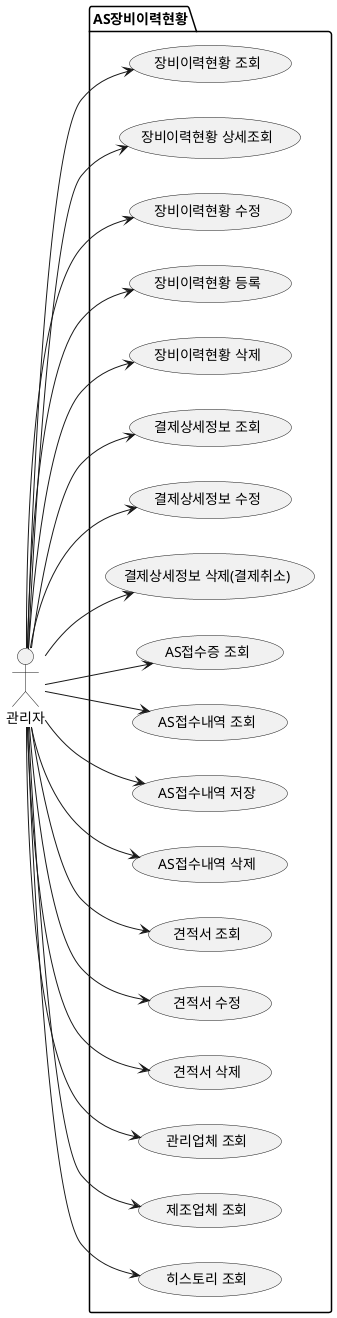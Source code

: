 @startuml

left to right direction

actor "관리자" as admin

package "AS장비이력현황"{
  usecase "장비이력현황 조회" AS UG10
  usecase "장비이력현황 상세조회" AS UG11
  usecase "장비이력현황 수정" AS UG12
  usecase "장비이력현황 등록" AS UG13
  usecase "장비이력현황 삭제" AS UG14
  usecase "결제상세정보 조회" AS UG15
  usecase "결제상세정보 수정" AS UG16
  usecase "결제상세정보 삭제(결제취소)" AS UG17
  usecase "AS접수증 조회" AS UG18
  usecase "AS접수내역 조회" AS UG19
  usecase "AS접수내역 저장" AS UG20
  usecase "AS접수내역 삭제" AS UG21
  usecase "견적서 조회" AS UG22
  usecase "견적서 수정" AS UG23
  usecase "견적서 삭제" AS UG24
  usecase "관리업체 조회" AS UG25
  usecase "제조업체 조회" AS UG26
  usecase "히스토리 조회" AS UG27
}

admin --> UG10
admin --> UG11
admin --> UG12
admin --> UG13
admin --> UG14
admin --> UG15
admin --> UG16
admin --> UG17
admin --> UG18
admin --> UG19
admin --> UG20
admin --> UG21
admin --> UG22
admin --> UG23
admin --> UG24
admin --> UG25
admin --> UG26
admin --> UG27
@enduml
